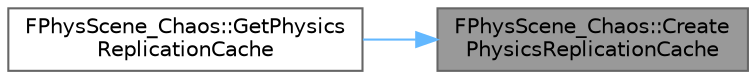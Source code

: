 digraph "FPhysScene_Chaos::CreatePhysicsReplicationCache"
{
 // INTERACTIVE_SVG=YES
 // LATEX_PDF_SIZE
  bgcolor="transparent";
  edge [fontname=Helvetica,fontsize=10,labelfontname=Helvetica,labelfontsize=10];
  node [fontname=Helvetica,fontsize=10,shape=box,height=0.2,width=0.4];
  rankdir="RL";
  Node1 [id="Node000001",label="FPhysScene_Chaos::Create\lPhysicsReplicationCache",height=0.2,width=0.4,color="gray40", fillcolor="grey60", style="filled", fontcolor="black",tooltip="Create the replication cache if one doesn't exist."];
  Node1 -> Node2 [id="edge1_Node000001_Node000002",dir="back",color="steelblue1",style="solid",tooltip=" "];
  Node2 [id="Node000002",label="FPhysScene_Chaos::GetPhysics\lReplicationCache",height=0.2,width=0.4,color="grey40", fillcolor="white", style="filled",URL="$d7/dec/classFPhysScene__Chaos.html#a054dfdbc7db9def275c49124467aa35f",tooltip="Get the FPhysicsReplicationCache."];
}
